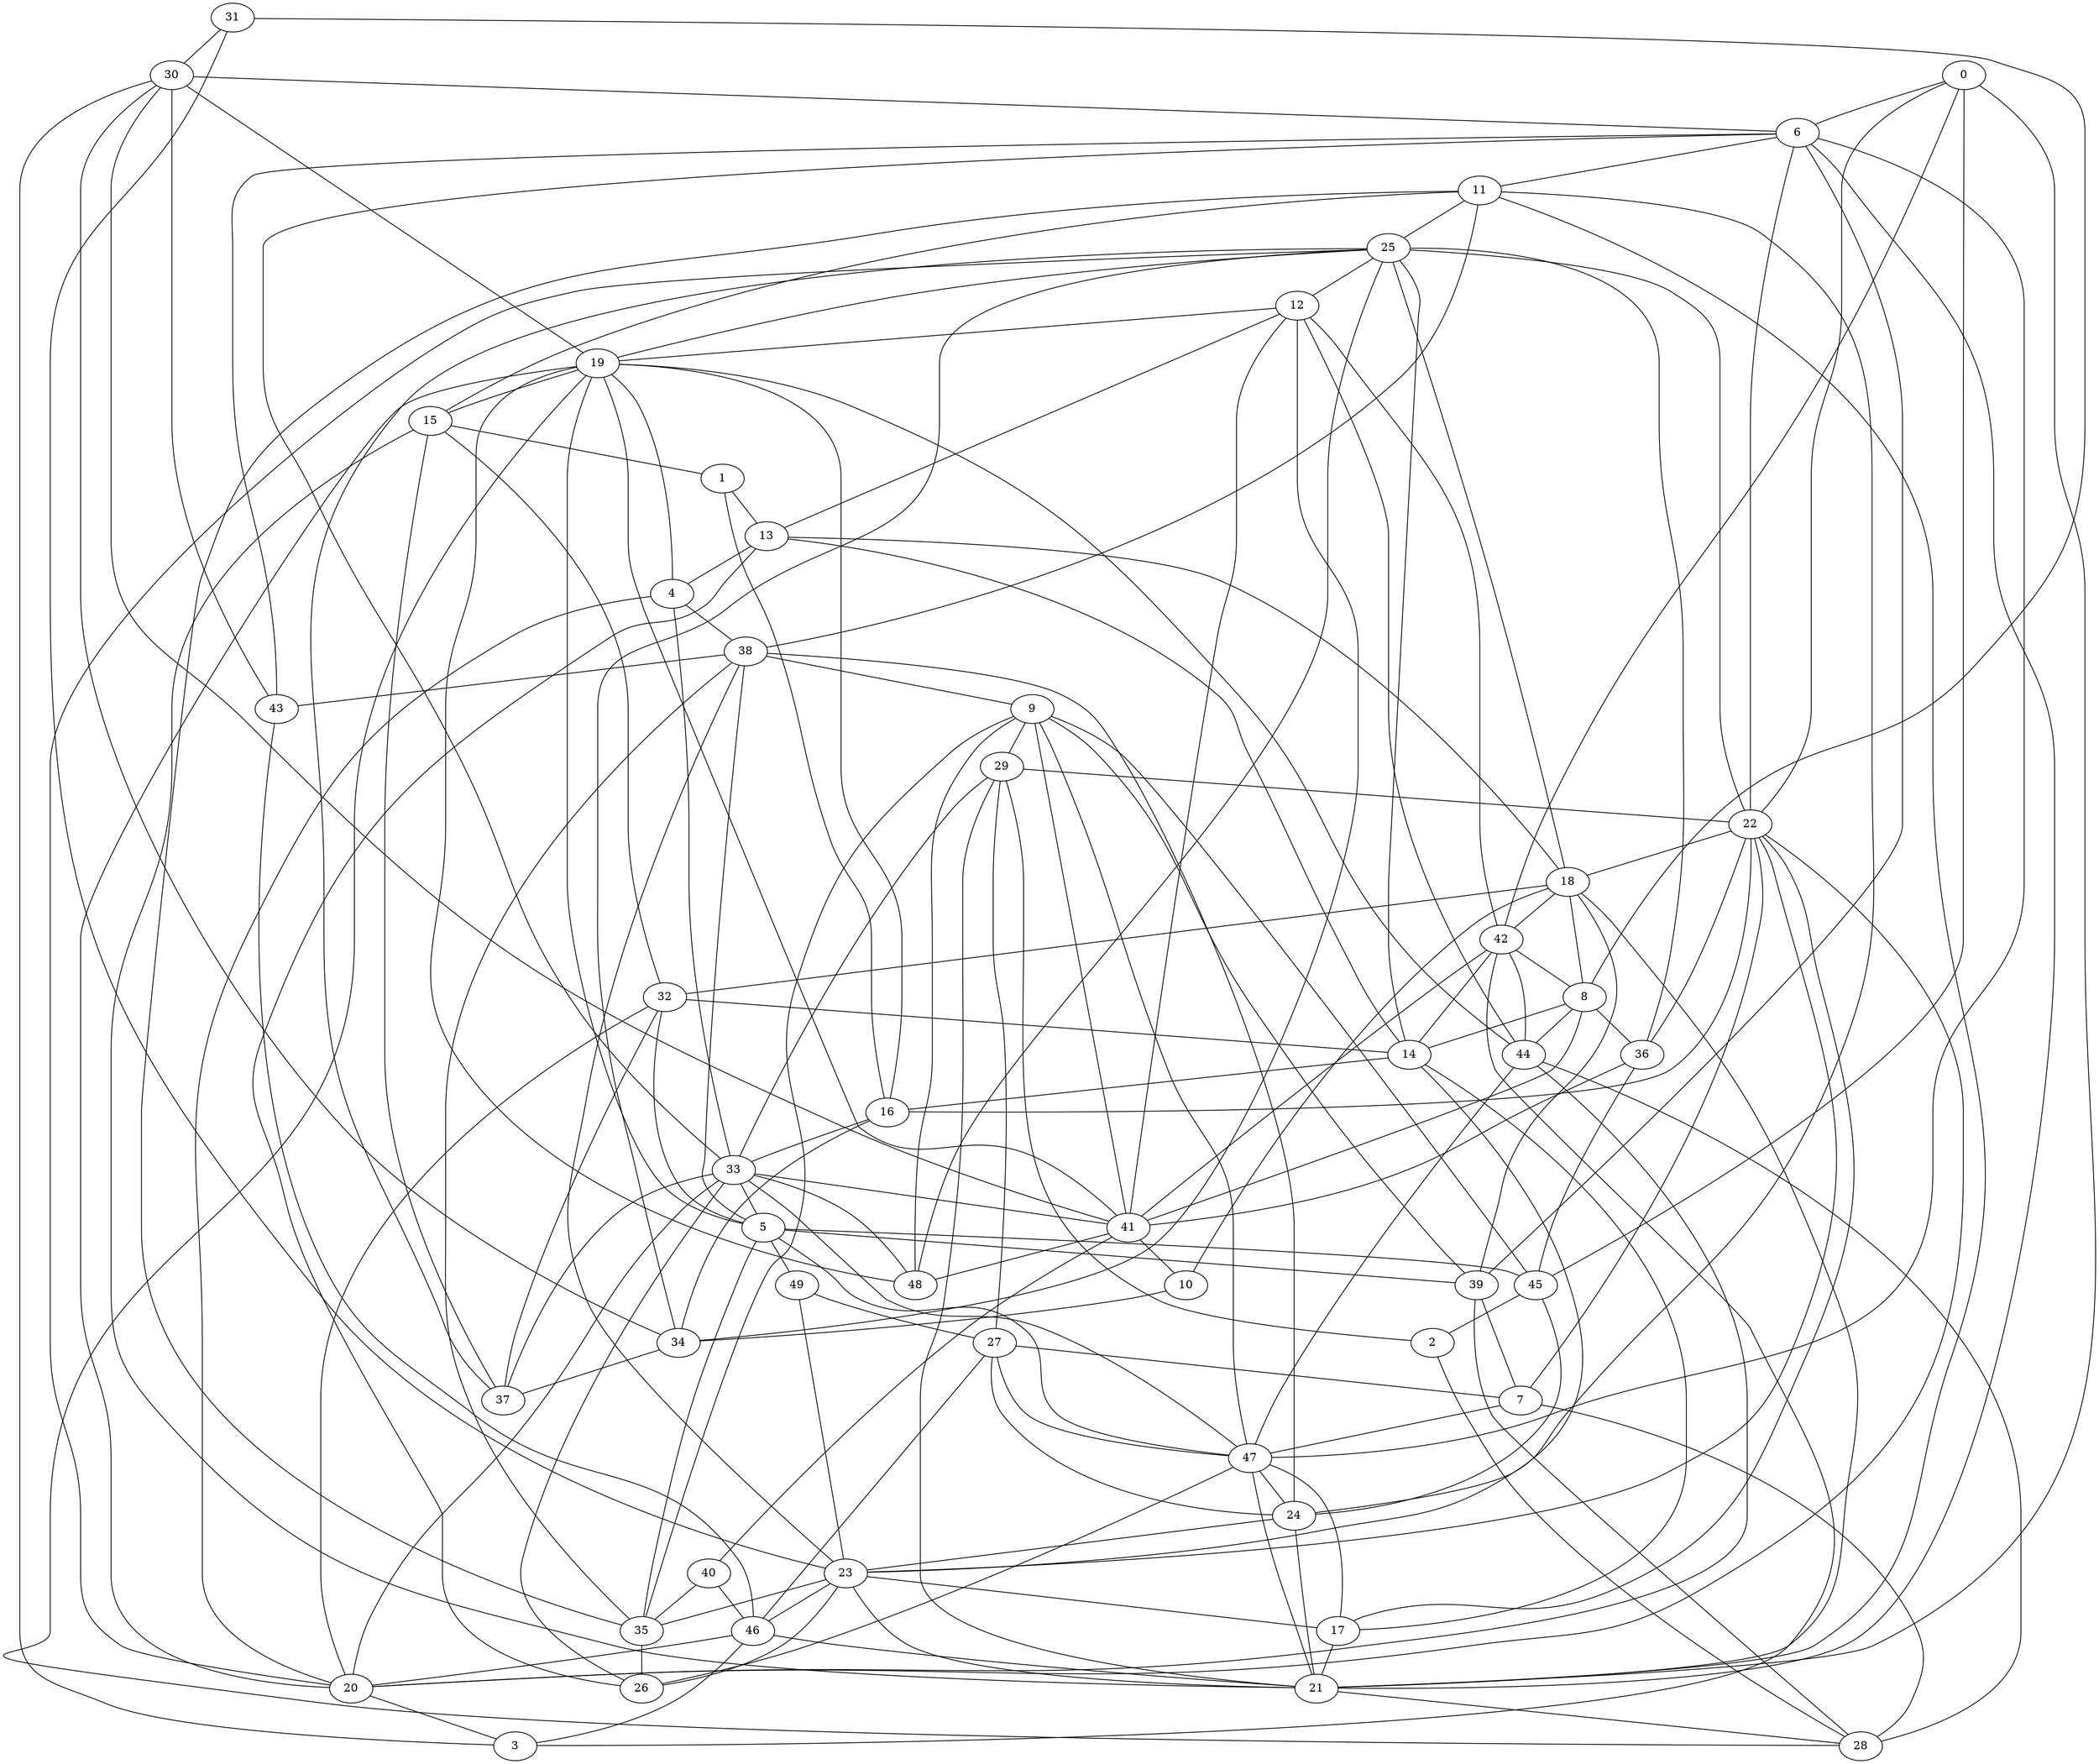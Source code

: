 graph G {
0;
1;
2;
3;
4;
5;
6;
7;
8;
9;
10;
11;
12;
13;
14;
15;
16;
17;
18;
19;
20;
21;
22;
23;
24;
25;
26;
27;
28;
29;
30;
31;
32;
33;
34;
35;
36;
37;
38;
39;
40;
41;
42;
43;
44;
45;
46;
47;
48;
49;
13--18 ;
22--6 ;
9--45 ;
32--14 ;
42--0 ;
8--14 ;
25--12 ;
35--9 ;
38--11 ;
44--28 ;
13--12 ;
11--25 ;
13--26 ;
43--46 ;
7--47 ;
0--6 ;
18--42 ;
6--11 ;
46--20 ;
10--34 ;
9--29 ;
24--27 ;
34--37 ;
33--41 ;
17--22 ;
39--7 ;
19--20 ;
1--13 ;
35--38 ;
2--29 ;
35--26 ;
38--9 ;
21--28 ;
19--41 ;
44--42 ;
26--47 ;
24--23 ;
25--14 ;
10--18 ;
4--19 ;
21--29 ;
35--5 ;
6--39 ;
20--3 ;
8--44 ;
24--38 ;
25--19 ;
16--33 ;
39--9 ;
23--49 ;
12--44 ;
48--9 ;
8--18 ;
32--20 ;
23--35 ;
25--22 ;
25--37 ;
15--37 ;
23--38 ;
36--41 ;
22--18 ;
40--35 ;
27--46 ;
24--21 ;
47--27 ;
46--3 ;
5--39 ;
17--21 ;
19--28 ;
42--8 ;
25--34 ;
23--22 ;
40--46 ;
39--18 ;
5--45 ;
21--11 ;
23--14 ;
33--4 ;
41--48 ;
6--33 ;
36--22 ;
5--19 ;
31--8 ;
15--32 ;
29--27 ;
41--8 ;
16--19 ;
14--16 ;
7--22 ;
30--41 ;
8--36 ;
15--1 ;
6--47 ;
41--40 ;
5--47 ;
22--16 ;
48--25 ;
45--0 ;
3--42 ;
30--19 ;
35--11 ;
9--47 ;
26--23 ;
5--49 ;
5--38 ;
23--21 ;
23--46 ;
23--17 ;
38--43 ;
29--22 ;
39--28 ;
45--24 ;
45--2 ;
47--24 ;
47--21 ;
47--17 ;
22--0 ;
24--11 ;
49--27 ;
46--21 ;
2--28 ;
21--0 ;
21--6 ;
27--7 ;
7--28 ;
6--43 ;
14--42 ;
14--13 ;
36--25 ;
18--32 ;
18--25 ;
41--12 ;
41--42 ;
41--10 ;
42--12 ;
31--30 ;
16--1 ;
16--34 ;
32--37 ;
13--4 ;
25--20 ;
33--20 ;
33--48 ;
33--37 ;
12--19 ;
12--34 ;
44--20 ;
44--19 ;
30--3 ;
30--34 ;
19--48 ;
19--15 ;
20--4 ;
4--38 ;
18--21 ;
20--22 ;
14--17 ;
44--47 ;
33--47 ;
33--5 ;
33--26 ;
33--29 ;
41--9 ;
36--45 ;
15--11 ;
15--21 ;
32--5 ;
31--23 ;
30--6 ;
30--43 ;
}
